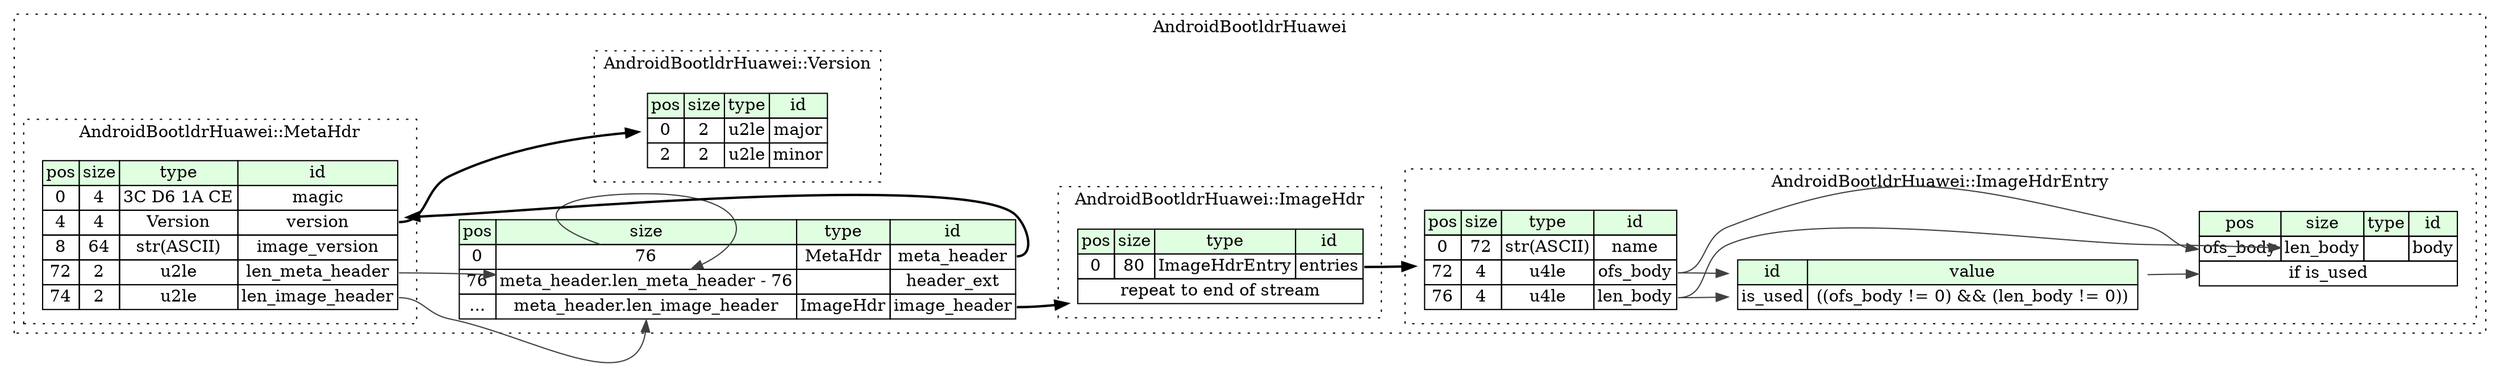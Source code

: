 digraph {
	rankdir=LR;
	node [shape=plaintext];
	subgraph cluster__android_bootldr_huawei {
		label="AndroidBootldrHuawei";
		graph[style=dotted];

		android_bootldr_huawei__seq [label=<<TABLE BORDER="0" CELLBORDER="1" CELLSPACING="0">
			<TR><TD BGCOLOR="#E0FFE0">pos</TD><TD BGCOLOR="#E0FFE0">size</TD><TD BGCOLOR="#E0FFE0">type</TD><TD BGCOLOR="#E0FFE0">id</TD></TR>
			<TR><TD PORT="meta_header_pos">0</TD><TD PORT="meta_header_size">76</TD><TD>MetaHdr</TD><TD PORT="meta_header_type">meta_header</TD></TR>
			<TR><TD PORT="header_ext_pos">76</TD><TD PORT="header_ext_size">meta_header.len_meta_header - 76</TD><TD></TD><TD PORT="header_ext_type">header_ext</TD></TR>
			<TR><TD PORT="image_header_pos">...</TD><TD PORT="image_header_size">meta_header.len_image_header</TD><TD>ImageHdr</TD><TD PORT="image_header_type">image_header</TD></TR>
		</TABLE>>];
		subgraph cluster__image_hdr {
			label="AndroidBootldrHuawei::ImageHdr";
			graph[style=dotted];

			image_hdr__seq [label=<<TABLE BORDER="0" CELLBORDER="1" CELLSPACING="0">
				<TR><TD BGCOLOR="#E0FFE0">pos</TD><TD BGCOLOR="#E0FFE0">size</TD><TD BGCOLOR="#E0FFE0">type</TD><TD BGCOLOR="#E0FFE0">id</TD></TR>
				<TR><TD PORT="entries_pos">0</TD><TD PORT="entries_size">80</TD><TD>ImageHdrEntry</TD><TD PORT="entries_type">entries</TD></TR>
				<TR><TD COLSPAN="4" PORT="entries__repeat">repeat to end of stream</TD></TR>
			</TABLE>>];
		}
		subgraph cluster__image_hdr_entry {
			label="AndroidBootldrHuawei::ImageHdrEntry";
			graph[style=dotted];

			image_hdr_entry__seq [label=<<TABLE BORDER="0" CELLBORDER="1" CELLSPACING="0">
				<TR><TD BGCOLOR="#E0FFE0">pos</TD><TD BGCOLOR="#E0FFE0">size</TD><TD BGCOLOR="#E0FFE0">type</TD><TD BGCOLOR="#E0FFE0">id</TD></TR>
				<TR><TD PORT="name_pos">0</TD><TD PORT="name_size">72</TD><TD>str(ASCII)</TD><TD PORT="name_type">name</TD></TR>
				<TR><TD PORT="ofs_body_pos">72</TD><TD PORT="ofs_body_size">4</TD><TD>u4le</TD><TD PORT="ofs_body_type">ofs_body</TD></TR>
				<TR><TD PORT="len_body_pos">76</TD><TD PORT="len_body_size">4</TD><TD>u4le</TD><TD PORT="len_body_type">len_body</TD></TR>
			</TABLE>>];
			image_hdr_entry__inst__body [label=<<TABLE BORDER="0" CELLBORDER="1" CELLSPACING="0">
				<TR><TD BGCOLOR="#E0FFE0">pos</TD><TD BGCOLOR="#E0FFE0">size</TD><TD BGCOLOR="#E0FFE0">type</TD><TD BGCOLOR="#E0FFE0">id</TD></TR>
				<TR><TD PORT="body_pos">ofs_body</TD><TD PORT="body_size">len_body</TD><TD></TD><TD PORT="body_type">body</TD></TR>
				<TR><TD COLSPAN="4" PORT="body__if">if is_used</TD></TR>
			</TABLE>>];
			image_hdr_entry__inst__is_used [label=<<TABLE BORDER="0" CELLBORDER="1" CELLSPACING="0">
				<TR><TD BGCOLOR="#E0FFE0">id</TD><TD BGCOLOR="#E0FFE0">value</TD></TR>
				<TR><TD>is_used</TD><TD> ((ofs_body != 0) &amp;&amp; (len_body != 0)) </TD></TR>
			</TABLE>>];
		}
		subgraph cluster__meta_hdr {
			label="AndroidBootldrHuawei::MetaHdr";
			graph[style=dotted];

			meta_hdr__seq [label=<<TABLE BORDER="0" CELLBORDER="1" CELLSPACING="0">
				<TR><TD BGCOLOR="#E0FFE0">pos</TD><TD BGCOLOR="#E0FFE0">size</TD><TD BGCOLOR="#E0FFE0">type</TD><TD BGCOLOR="#E0FFE0">id</TD></TR>
				<TR><TD PORT="magic_pos">0</TD><TD PORT="magic_size">4</TD><TD>3C D6 1A CE</TD><TD PORT="magic_type">magic</TD></TR>
				<TR><TD PORT="version_pos">4</TD><TD PORT="version_size">4</TD><TD>Version</TD><TD PORT="version_type">version</TD></TR>
				<TR><TD PORT="image_version_pos">8</TD><TD PORT="image_version_size">64</TD><TD>str(ASCII)</TD><TD PORT="image_version_type">image_version</TD></TR>
				<TR><TD PORT="len_meta_header_pos">72</TD><TD PORT="len_meta_header_size">2</TD><TD>u2le</TD><TD PORT="len_meta_header_type">len_meta_header</TD></TR>
				<TR><TD PORT="len_image_header_pos">74</TD><TD PORT="len_image_header_size">2</TD><TD>u2le</TD><TD PORT="len_image_header_type">len_image_header</TD></TR>
			</TABLE>>];
		}
		subgraph cluster__version {
			label="AndroidBootldrHuawei::Version";
			graph[style=dotted];

			version__seq [label=<<TABLE BORDER="0" CELLBORDER="1" CELLSPACING="0">
				<TR><TD BGCOLOR="#E0FFE0">pos</TD><TD BGCOLOR="#E0FFE0">size</TD><TD BGCOLOR="#E0FFE0">type</TD><TD BGCOLOR="#E0FFE0">id</TD></TR>
				<TR><TD PORT="major_pos">0</TD><TD PORT="major_size">2</TD><TD>u2le</TD><TD PORT="major_type">major</TD></TR>
				<TR><TD PORT="minor_pos">2</TD><TD PORT="minor_size">2</TD><TD>u2le</TD><TD PORT="minor_type">minor</TD></TR>
			</TABLE>>];
		}
	}
	android_bootldr_huawei__seq:meta_header_type -> meta_hdr__seq [style=bold];
	meta_hdr__seq:len_meta_header_type -> android_bootldr_huawei__seq:header_ext_size [color="#404040"];
	android_bootldr_huawei__seq:meta_header_size -> android_bootldr_huawei__seq:header_ext_size [color="#404040"];
	meta_hdr__seq:len_image_header_type -> android_bootldr_huawei__seq:image_header_size [color="#404040"];
	android_bootldr_huawei__seq:image_header_type -> image_hdr__seq [style=bold];
	image_hdr__seq:entries_type -> image_hdr_entry__seq [style=bold];
	image_hdr_entry__seq:ofs_body_type -> image_hdr_entry__inst__body:body_pos [color="#404040"];
	image_hdr_entry__seq:len_body_type -> image_hdr_entry__inst__body:body_size [color="#404040"];
	image_hdr_entry__inst__is_used:is_used_type -> image_hdr_entry__inst__body:body__if [color="#404040"];
	image_hdr_entry__seq:ofs_body_type -> image_hdr_entry__inst__is_used [color="#404040"];
	image_hdr_entry__seq:len_body_type -> image_hdr_entry__inst__is_used [color="#404040"];
	meta_hdr__seq:version_type -> version__seq [style=bold];
}
